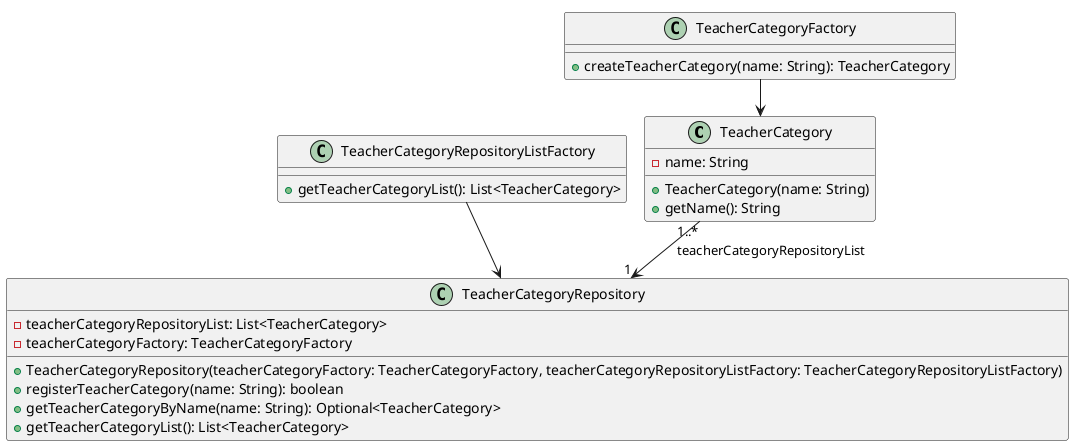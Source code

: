 @startuml
!pragma layout smetana

class TeacherCategory {
    - name: String
    + TeacherCategory(name: String)
    + getName(): String
}

class TeacherCategoryFactory {
    + createTeacherCategory(name: String): TeacherCategory
}

class TeacherCategoryRepository {
    - teacherCategoryRepositoryList: List<TeacherCategory>
    - teacherCategoryFactory: TeacherCategoryFactory
    + TeacherCategoryRepository(teacherCategoryFactory: TeacherCategoryFactory, teacherCategoryRepositoryListFactory: TeacherCategoryRepositoryListFactory)
    + registerTeacherCategory(name: String): boolean
    + getTeacherCategoryByName(name: String): Optional<TeacherCategory>
    + getTeacherCategoryList(): List<TeacherCategory>
}

class TeacherCategoryRepositoryListFactory {
    + getTeacherCategoryList(): List<TeacherCategory>
}

TeacherCategoryFactory --> TeacherCategory
TeacherCategoryRepositoryListFactory --> TeacherCategoryRepository
TeacherCategory "1..*" --> "1" TeacherCategoryRepository: teacherCategoryRepositoryList

@enduml